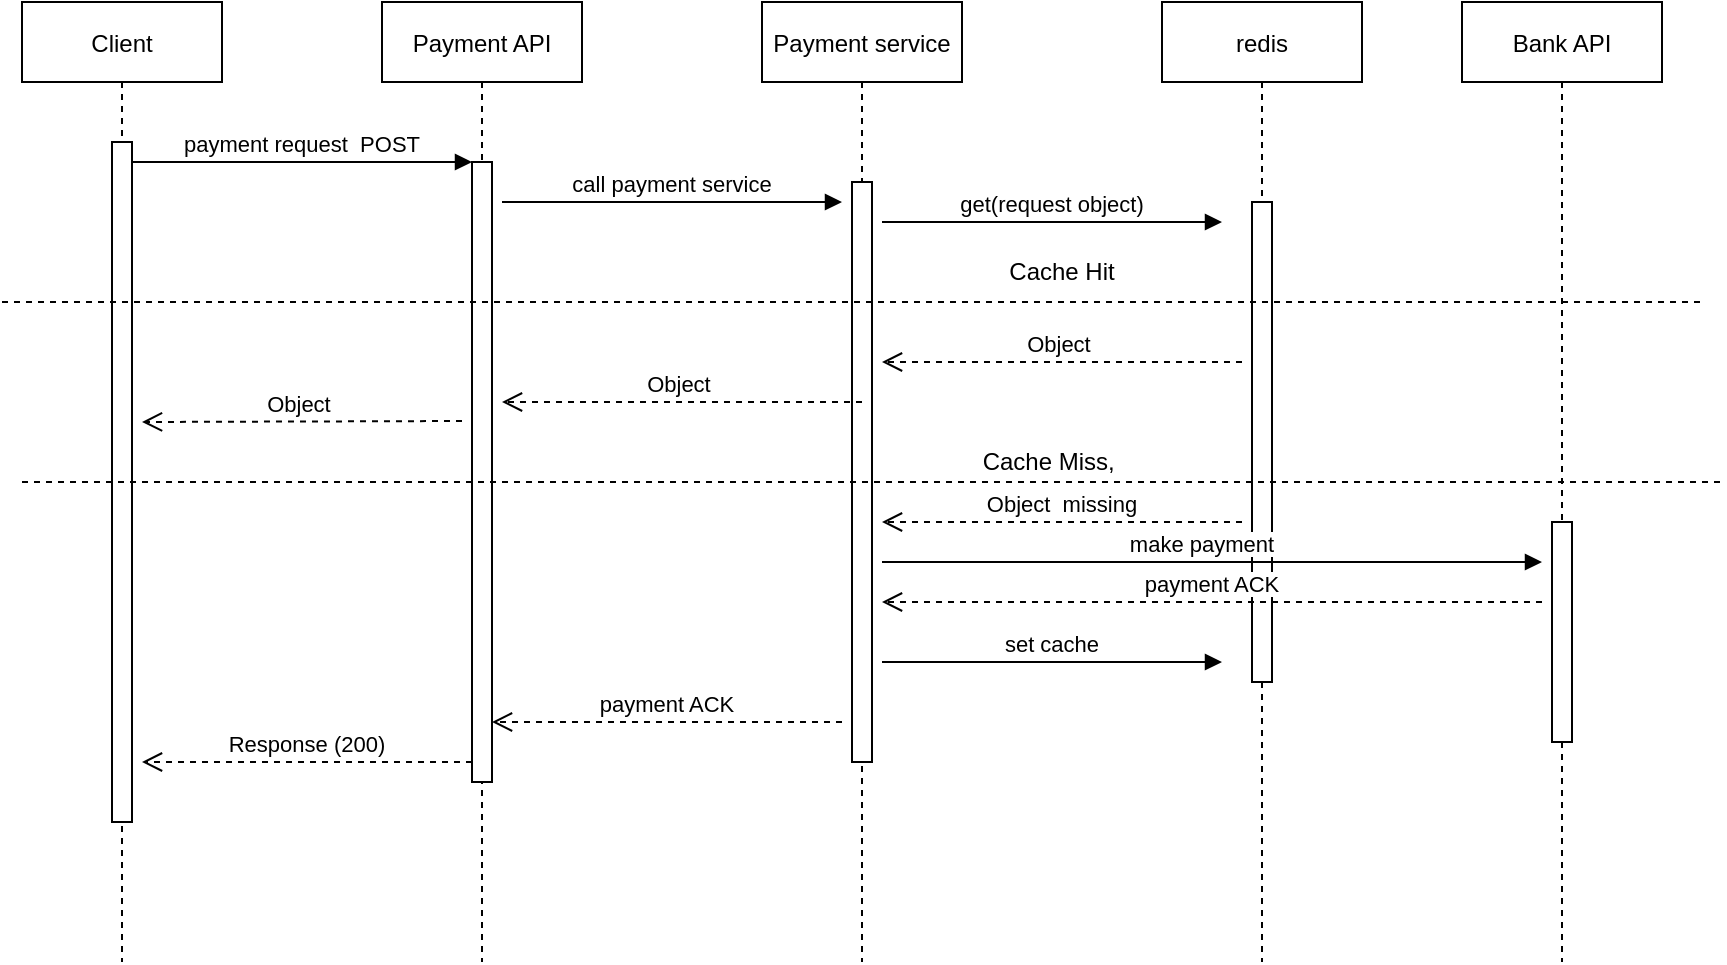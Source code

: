 <mxfile version="18.1.2" type="device"><diagram id="kgpKYQtTHZ0yAKxKKP6v" name="Page-1"><mxGraphModel dx="946" dy="618" grid="1" gridSize="10" guides="1" tooltips="1" connect="1" arrows="1" fold="1" page="1" pageScale="1" pageWidth="850" pageHeight="1100" math="0" shadow="0"><root><mxCell id="0"/><mxCell id="1" parent="0"/><mxCell id="3nuBFxr9cyL0pnOWT2aG-1" value="Client" style="shape=umlLifeline;perimeter=lifelinePerimeter;container=1;collapsible=0;recursiveResize=0;rounded=0;shadow=0;strokeWidth=1;" parent="1" vertex="1"><mxGeometry x="120" y="80" width="100" height="480" as="geometry"/></mxCell><mxCell id="3nuBFxr9cyL0pnOWT2aG-2" value="" style="points=[];perimeter=orthogonalPerimeter;rounded=0;shadow=0;strokeWidth=1;" parent="3nuBFxr9cyL0pnOWT2aG-1" vertex="1"><mxGeometry x="45" y="70" width="10" height="340" as="geometry"/></mxCell><mxCell id="3nuBFxr9cyL0pnOWT2aG-5" value="Payment API" style="shape=umlLifeline;perimeter=lifelinePerimeter;container=1;collapsible=0;recursiveResize=0;rounded=0;shadow=0;strokeWidth=1;" parent="1" vertex="1"><mxGeometry x="300" y="80" width="100" height="480" as="geometry"/></mxCell><mxCell id="3nuBFxr9cyL0pnOWT2aG-6" value="" style="points=[];perimeter=orthogonalPerimeter;rounded=0;shadow=0;strokeWidth=1;" parent="3nuBFxr9cyL0pnOWT2aG-5" vertex="1"><mxGeometry x="45" y="80" width="10" height="310" as="geometry"/></mxCell><mxCell id="3nuBFxr9cyL0pnOWT2aG-8" value="payment request  POST" style="verticalAlign=bottom;endArrow=block;entryX=0;entryY=0;shadow=0;strokeWidth=1;" parent="1" source="3nuBFxr9cyL0pnOWT2aG-2" target="3nuBFxr9cyL0pnOWT2aG-6" edge="1"><mxGeometry relative="1" as="geometry"><mxPoint x="275" y="160" as="sourcePoint"/></mxGeometry></mxCell><mxCell id="rDYcRfTe20uPX7ZUevTF-2" value="Payment service" style="shape=umlLifeline;perimeter=lifelinePerimeter;container=1;collapsible=0;recursiveResize=0;rounded=0;shadow=0;strokeWidth=1;" vertex="1" parent="1"><mxGeometry x="490" y="80" width="100" height="480" as="geometry"/></mxCell><mxCell id="rDYcRfTe20uPX7ZUevTF-3" value="" style="points=[];perimeter=orthogonalPerimeter;rounded=0;shadow=0;strokeWidth=1;" vertex="1" parent="rDYcRfTe20uPX7ZUevTF-2"><mxGeometry x="45" y="90" width="10" height="290" as="geometry"/></mxCell><mxCell id="HBCyHKirkiR0UM5aklsI-24" value="payment ACK" style="verticalAlign=bottom;endArrow=open;dashed=1;endSize=8;shadow=0;strokeWidth=1;" edge="1" parent="rDYcRfTe20uPX7ZUevTF-2"><mxGeometry relative="1" as="geometry"><mxPoint x="-135" y="360" as="targetPoint"/><mxPoint x="40" y="360" as="sourcePoint"/></mxGeometry></mxCell><mxCell id="rDYcRfTe20uPX7ZUevTF-4" value="redis" style="shape=umlLifeline;perimeter=lifelinePerimeter;container=1;collapsible=0;recursiveResize=0;rounded=0;shadow=0;strokeWidth=1;" vertex="1" parent="1"><mxGeometry x="690" y="80" width="100" height="480" as="geometry"/></mxCell><mxCell id="rDYcRfTe20uPX7ZUevTF-5" value="" style="points=[];perimeter=orthogonalPerimeter;rounded=0;shadow=0;strokeWidth=1;" vertex="1" parent="rDYcRfTe20uPX7ZUevTF-4"><mxGeometry x="45" y="100" width="10" height="240" as="geometry"/></mxCell><mxCell id="FyrNT7DCQHNsQaZRYpM6-1" value="call payment service" style="verticalAlign=bottom;endArrow=block;entryX=0;entryY=0;shadow=0;strokeWidth=1;" edge="1" parent="1"><mxGeometry relative="1" as="geometry"><mxPoint x="360" y="180.0" as="sourcePoint"/><mxPoint x="530" y="180.0" as="targetPoint"/></mxGeometry></mxCell><mxCell id="HBCyHKirkiR0UM5aklsI-1" value="Bank API" style="shape=umlLifeline;perimeter=lifelinePerimeter;container=1;collapsible=0;recursiveResize=0;rounded=0;shadow=0;strokeWidth=1;" vertex="1" parent="1"><mxGeometry x="840" y="80" width="100" height="480" as="geometry"/></mxCell><mxCell id="HBCyHKirkiR0UM5aklsI-2" value="" style="points=[];perimeter=orthogonalPerimeter;rounded=0;shadow=0;strokeWidth=1;" vertex="1" parent="HBCyHKirkiR0UM5aklsI-1"><mxGeometry x="45" y="260" width="10" height="110" as="geometry"/></mxCell><mxCell id="HBCyHKirkiR0UM5aklsI-3" value="get(request object)" style="verticalAlign=bottom;endArrow=block;entryX=0;entryY=0;shadow=0;strokeWidth=1;" edge="1" parent="1"><mxGeometry relative="1" as="geometry"><mxPoint x="550" y="190.0" as="sourcePoint"/><mxPoint x="720" y="190.0" as="targetPoint"/></mxGeometry></mxCell><mxCell id="HBCyHKirkiR0UM5aklsI-6" value="payment ACK" style="verticalAlign=bottom;endArrow=open;dashed=1;endSize=8;exitX=0;exitY=0.95;shadow=0;strokeWidth=1;" edge="1" parent="1"><mxGeometry relative="1" as="geometry"><mxPoint x="550" y="380" as="targetPoint"/><mxPoint x="880" y="380.0" as="sourcePoint"/></mxGeometry></mxCell><mxCell id="HBCyHKirkiR0UM5aklsI-7" value="set cache" style="verticalAlign=bottom;endArrow=block;entryX=0;entryY=0;shadow=0;strokeWidth=1;" edge="1" parent="1"><mxGeometry relative="1" as="geometry"><mxPoint x="550" y="410.0" as="sourcePoint"/><mxPoint x="720" y="410.0" as="targetPoint"/></mxGeometry></mxCell><mxCell id="HBCyHKirkiR0UM5aklsI-4" value="make payment" style="verticalAlign=bottom;endArrow=block;shadow=0;strokeWidth=1;" edge="1" parent="1"><mxGeometry x="-0.03" relative="1" as="geometry"><mxPoint x="550" y="360.0" as="sourcePoint"/><mxPoint x="880" y="360" as="targetPoint"/><mxPoint as="offset"/></mxGeometry></mxCell><mxCell id="HBCyHKirkiR0UM5aklsI-15" value="Cache Hit" style="text;html=1;strokeColor=none;fillColor=none;align=center;verticalAlign=middle;whiteSpace=wrap;rounded=0;" vertex="1" parent="1"><mxGeometry x="610" y="200" width="60" height="30" as="geometry"/></mxCell><mxCell id="HBCyHKirkiR0UM5aklsI-10" value="" style="endArrow=none;dashed=1;html=1;rounded=0;" edge="1" parent="1"><mxGeometry width="50" height="50" relative="1" as="geometry"><mxPoint x="110" y="230" as="sourcePoint"/><mxPoint x="960" y="230" as="targetPoint"/></mxGeometry></mxCell><mxCell id="HBCyHKirkiR0UM5aklsI-17" value="Object " style="verticalAlign=bottom;endArrow=open;dashed=1;endSize=8;shadow=0;strokeWidth=1;" edge="1" parent="1"><mxGeometry relative="1" as="geometry"><mxPoint x="550" y="260" as="targetPoint"/><mxPoint x="730" y="260" as="sourcePoint"/></mxGeometry></mxCell><mxCell id="HBCyHKirkiR0UM5aklsI-18" value="Object " style="verticalAlign=bottom;endArrow=open;dashed=1;endSize=8;shadow=0;strokeWidth=1;" edge="1" parent="1"><mxGeometry relative="1" as="geometry"><mxPoint x="360" y="280" as="targetPoint"/><mxPoint x="540" y="280" as="sourcePoint"/></mxGeometry></mxCell><mxCell id="HBCyHKirkiR0UM5aklsI-19" value="Object " style="verticalAlign=bottom;endArrow=open;dashed=1;endSize=8;shadow=0;strokeWidth=1;" edge="1" parent="1"><mxGeometry relative="1" as="geometry"><mxPoint x="180" y="290" as="targetPoint"/><mxPoint x="340" y="289.5" as="sourcePoint"/></mxGeometry></mxCell><mxCell id="HBCyHKirkiR0UM5aklsI-21" value="" style="endArrow=none;dashed=1;html=1;rounded=0;" edge="1" parent="1"><mxGeometry width="50" height="50" relative="1" as="geometry"><mxPoint x="120" y="320" as="sourcePoint"/><mxPoint x="970" y="320" as="targetPoint"/></mxGeometry></mxCell><mxCell id="HBCyHKirkiR0UM5aklsI-22" value="Cache Miss,&amp;nbsp;" style="text;html=1;strokeColor=none;fillColor=none;align=center;verticalAlign=middle;whiteSpace=wrap;rounded=0;" vertex="1" parent="1"><mxGeometry x="590" y="295" width="90" height="30" as="geometry"/></mxCell><mxCell id="HBCyHKirkiR0UM5aklsI-23" value="Object  missing" style="verticalAlign=bottom;endArrow=open;dashed=1;endSize=8;shadow=0;strokeWidth=1;" edge="1" parent="1"><mxGeometry relative="1" as="geometry"><mxPoint x="550" y="340" as="targetPoint"/><mxPoint x="730" y="340" as="sourcePoint"/></mxGeometry></mxCell><mxCell id="HBCyHKirkiR0UM5aklsI-25" value="Response (200)" style="verticalAlign=bottom;endArrow=open;dashed=1;endSize=8;shadow=0;strokeWidth=1;" edge="1" parent="1"><mxGeometry relative="1" as="geometry"><mxPoint x="180" y="460" as="targetPoint"/><mxPoint x="345" y="460" as="sourcePoint"/></mxGeometry></mxCell></root></mxGraphModel></diagram></mxfile>